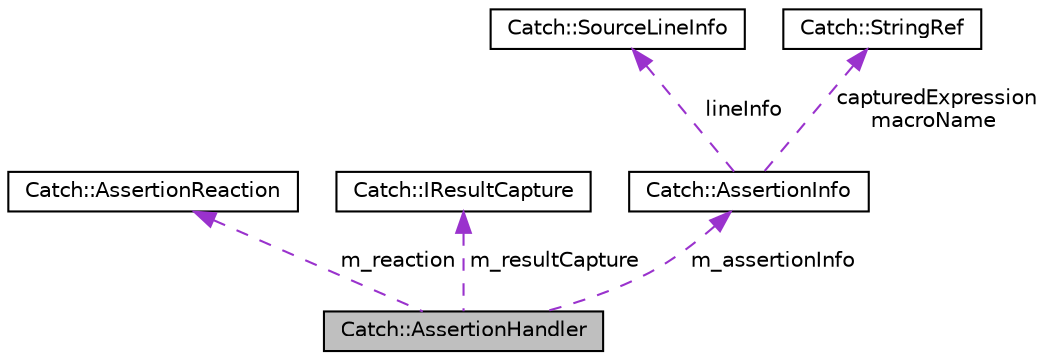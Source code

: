 digraph "Catch::AssertionHandler"
{
 // LATEX_PDF_SIZE
  bgcolor="transparent";
  edge [fontname="Helvetica",fontsize="10",labelfontname="Helvetica",labelfontsize="10"];
  node [fontname="Helvetica",fontsize="10",shape=record];
  Node1 [label="Catch::AssertionHandler",height=0.2,width=0.4,color="black", fillcolor="grey75", style="filled", fontcolor="black",tooltip=" "];
  Node2 -> Node1 [dir="back",color="darkorchid3",fontsize="10",style="dashed",label=" m_reaction" ,fontname="Helvetica"];
  Node2 [label="Catch::AssertionReaction",height=0.2,width=0.4,color="black",URL="$structCatch_1_1AssertionReaction.html",tooltip=" "];
  Node3 -> Node1 [dir="back",color="darkorchid3",fontsize="10",style="dashed",label=" m_resultCapture" ,fontname="Helvetica"];
  Node3 [label="Catch::IResultCapture",height=0.2,width=0.4,color="black",URL="$structCatch_1_1IResultCapture.html",tooltip=" "];
  Node4 -> Node1 [dir="back",color="darkorchid3",fontsize="10",style="dashed",label=" m_assertionInfo" ,fontname="Helvetica"];
  Node4 [label="Catch::AssertionInfo",height=0.2,width=0.4,color="black",URL="$structCatch_1_1AssertionInfo.html",tooltip=" "];
  Node5 -> Node4 [dir="back",color="darkorchid3",fontsize="10",style="dashed",label=" lineInfo" ,fontname="Helvetica"];
  Node5 [label="Catch::SourceLineInfo",height=0.2,width=0.4,color="black",URL="$structCatch_1_1SourceLineInfo.html",tooltip=" "];
  Node6 -> Node4 [dir="back",color="darkorchid3",fontsize="10",style="dashed",label=" capturedExpression\nmacroName" ,fontname="Helvetica"];
  Node6 [label="Catch::StringRef",height=0.2,width=0.4,color="black",URL="$classCatch_1_1StringRef.html",tooltip=" "];
}

